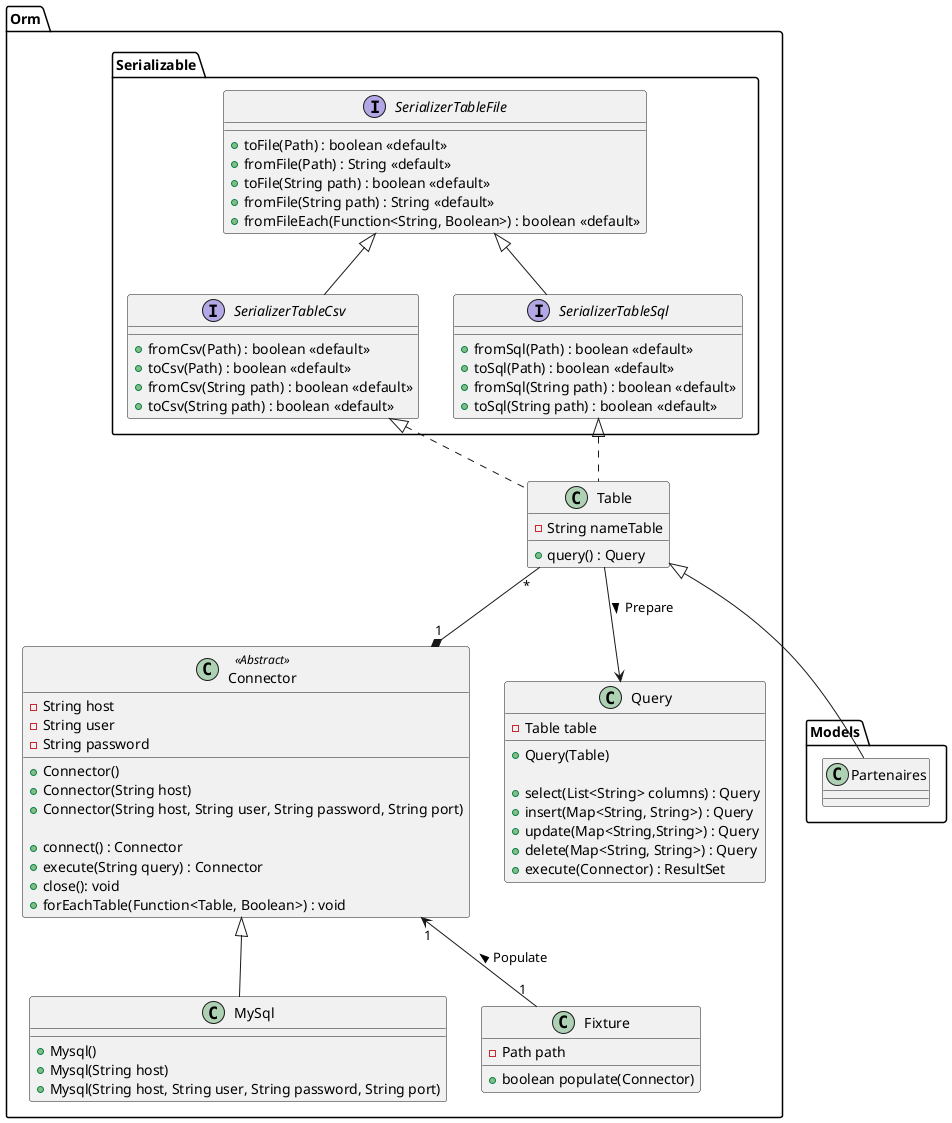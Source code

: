 @startuml
package Orm {

package Serializable {

interface SerializerTableFile {
    + toFile(Path) : boolean <<default>>
    + fromFile(Path) : String <<default>>
    + toFile(String path) : boolean <<default>>
    + fromFile(String path) : String <<default>>
    + fromFileEach(Function<String, Boolean>) : boolean <<default>>
}

interface SerializerTableCsv{
    + fromCsv(Path) : boolean <<default>>
    + toCsv(Path) : boolean <<default>>
    + fromCsv(String path) : boolean <<default>>
    + toCsv(String path) : boolean <<default>>
}

interface SerializerTableSql{
    + fromSql(Path) : boolean <<default>>
    + toSql(Path) : boolean <<default>>
    + fromSql(String path) : boolean <<default>>
    + toSql(String path) : boolean <<default>>
}

}

class Connector <<Abstract>> {
    - String host
    - String user
    - String password

    + Connector()
    + Connector(String host)
    + Connector(String host, String user, String password, String port)

    + connect() : Connector
    + execute(String query) : Connector
    + close(): void
    + forEachTable(Function<Table, Boolean>) : void
}

class MySql {
    + Mysql()
    + Mysql(String host)
    + Mysql(String host, String user, String password, String port)
}

class Query {
    - Table table

    + Query(Table)

    + select(List<String> columns) : Query
    + insert(Map<String, String>) : Query
    + update(Map<String,String>) : Query
    + delete(Map<String, String>) : Query
    + execute(Connector) : ResultSet
}

class Table {
    - String nameTable
    + query() : Query
}

class Fixture {
    - Path path
    + boolean populate(Connector)
}

Connector <|-- MySql
Table "*" --* "1" Connector
Table --> Query : Prepare >
Connector "1" <-- "1" Fixture : Populate <

SerializerTableSql  <|.. Table
SerializerTableCsv  <|.. Table
SerializerTableFile  <|-- SerializerTableCsv
SerializerTableFile  <|-- SerializerTableSql
}

package Models {
    class Partenaires {

    }

    Table <|-- Partenaires
}

@enduml
